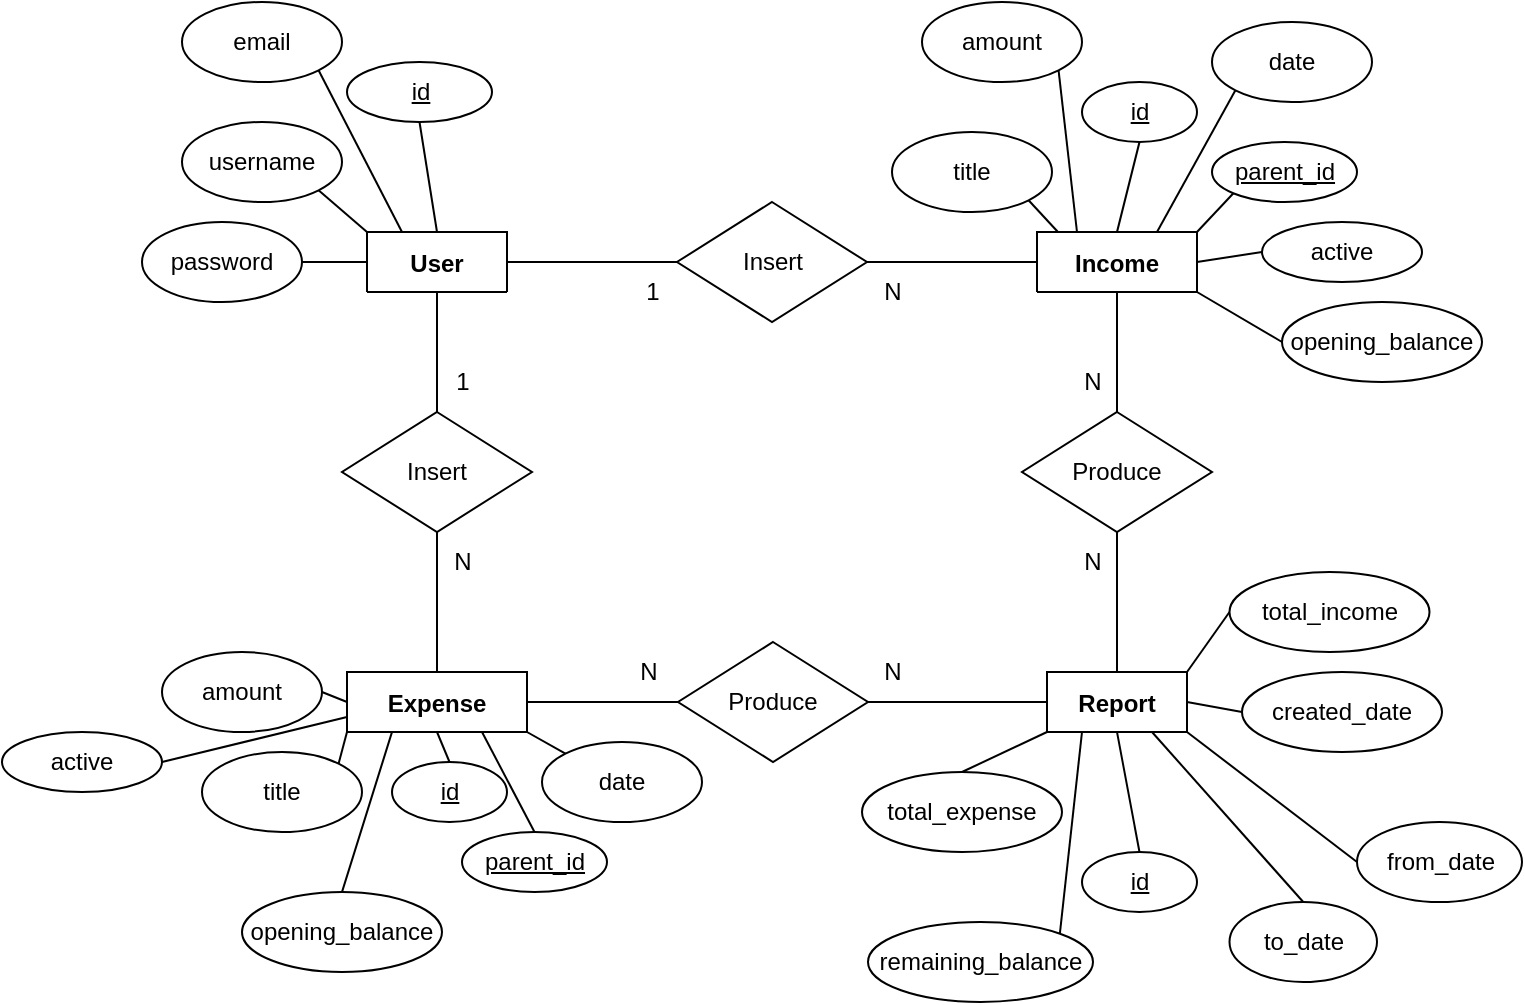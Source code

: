 <mxfile version="20.6.2" type="device"><diagram id="R2lEEEUBdFMjLlhIrx00" name="Page-1"><mxGraphModel dx="868" dy="450" grid="1" gridSize="10" guides="1" tooltips="1" connect="1" arrows="1" fold="1" page="1" pageScale="1" pageWidth="850" pageHeight="1100" math="0" shadow="0" extFonts="Permanent Marker^https://fonts.googleapis.com/css?family=Permanent+Marker"><root><mxCell id="0"/><mxCell id="1" parent="0"/><mxCell id="4Hqhe3v3CbJrAw1_vWZR-220" style="edgeStyle=orthogonalEdgeStyle;rounded=0;orthogonalLoop=1;jettySize=auto;html=1;exitX=1;exitY=0.5;exitDx=0;exitDy=0;entryX=0;entryY=0.5;entryDx=0;entryDy=0;endArrow=none;endFill=0;" parent="1" source="4Hqhe3v3CbJrAw1_vWZR-47" target="4Hqhe3v3CbJrAw1_vWZR-216" edge="1"><mxGeometry relative="1" as="geometry"/></mxCell><mxCell id="lEdVZTxJR3awEmRGkoJl-6" style="rounded=0;orthogonalLoop=1;jettySize=auto;html=1;exitX=0.5;exitY=0;exitDx=0;exitDy=0;endArrow=none;endFill=0;entryX=0.5;entryY=1;entryDx=0;entryDy=0;" parent="1" source="4Hqhe3v3CbJrAw1_vWZR-47" target="lEdVZTxJR3awEmRGkoJl-1" edge="1"><mxGeometry relative="1" as="geometry"/></mxCell><mxCell id="lEdVZTxJR3awEmRGkoJl-7" style="edgeStyle=none;rounded=0;orthogonalLoop=1;jettySize=auto;html=1;exitX=0;exitY=0;exitDx=0;exitDy=0;entryX=1;entryY=1;entryDx=0;entryDy=0;endArrow=none;endFill=0;" parent="1" source="4Hqhe3v3CbJrAw1_vWZR-47" target="lEdVZTxJR3awEmRGkoJl-2" edge="1"><mxGeometry relative="1" as="geometry"/></mxCell><mxCell id="lEdVZTxJR3awEmRGkoJl-8" style="edgeStyle=none;rounded=0;orthogonalLoop=1;jettySize=auto;html=1;exitX=0;exitY=0.5;exitDx=0;exitDy=0;entryX=1;entryY=0.5;entryDx=0;entryDy=0;endArrow=none;endFill=0;" parent="1" source="4Hqhe3v3CbJrAw1_vWZR-47" target="lEdVZTxJR3awEmRGkoJl-3" edge="1"><mxGeometry relative="1" as="geometry"/></mxCell><mxCell id="4Hqhe3v3CbJrAw1_vWZR-47" value="User" style="shape=table;startSize=30;container=1;collapsible=1;childLayout=tableLayout;fixedRows=1;rowLines=0;fontStyle=1;align=center;resizeLast=1;" parent="1" vertex="1" collapsed="1"><mxGeometry x="232.5" y="285" width="70" height="30" as="geometry"><mxRectangle x="232.5" y="285" width="230" height="120" as="alternateBounds"/></mxGeometry></mxCell><mxCell id="4Hqhe3v3CbJrAw1_vWZR-48" value="" style="shape=tableRow;horizontal=0;startSize=0;swimlaneHead=0;swimlaneBody=0;fillColor=none;collapsible=0;dropTarget=0;points=[[0,0.5],[1,0.5]];portConstraint=eastwest;top=0;left=0;right=0;bottom=1;" parent="4Hqhe3v3CbJrAw1_vWZR-47" vertex="1"><mxGeometry y="30" width="230" height="30" as="geometry"/></mxCell><mxCell id="4Hqhe3v3CbJrAw1_vWZR-49" value="PK" style="shape=partialRectangle;connectable=0;fillColor=none;top=0;left=0;bottom=0;right=0;fontStyle=1;overflow=hidden;" parent="4Hqhe3v3CbJrAw1_vWZR-48" vertex="1"><mxGeometry width="30" height="30" as="geometry"><mxRectangle width="30" height="30" as="alternateBounds"/></mxGeometry></mxCell><mxCell id="4Hqhe3v3CbJrAw1_vWZR-50" value="email: varchar(30) [not null]" style="shape=partialRectangle;connectable=0;fillColor=none;top=0;left=0;bottom=0;right=0;align=left;spacingLeft=6;fontStyle=5;overflow=hidden;" parent="4Hqhe3v3CbJrAw1_vWZR-48" vertex="1"><mxGeometry x="30" width="200" height="30" as="geometry"><mxRectangle width="200" height="30" as="alternateBounds"/></mxGeometry></mxCell><mxCell id="4Hqhe3v3CbJrAw1_vWZR-51" value="" style="shape=tableRow;horizontal=0;startSize=0;swimlaneHead=0;swimlaneBody=0;fillColor=none;collapsible=0;dropTarget=0;points=[[0,0.5],[1,0.5]];portConstraint=eastwest;top=0;left=0;right=0;bottom=0;" parent="4Hqhe3v3CbJrAw1_vWZR-47" vertex="1"><mxGeometry y="60" width="230" height="30" as="geometry"/></mxCell><mxCell id="4Hqhe3v3CbJrAw1_vWZR-52" value="" style="shape=partialRectangle;connectable=0;fillColor=none;top=0;left=0;bottom=0;right=0;editable=1;overflow=hidden;" parent="4Hqhe3v3CbJrAw1_vWZR-51" vertex="1"><mxGeometry width="30" height="30" as="geometry"><mxRectangle width="30" height="30" as="alternateBounds"/></mxGeometry></mxCell><mxCell id="4Hqhe3v3CbJrAw1_vWZR-53" value="username: varchar(30) [not null]" style="shape=partialRectangle;connectable=0;fillColor=none;top=0;left=0;bottom=0;right=0;align=left;spacingLeft=6;overflow=hidden;" parent="4Hqhe3v3CbJrAw1_vWZR-51" vertex="1"><mxGeometry x="30" width="200" height="30" as="geometry"><mxRectangle width="200" height="30" as="alternateBounds"/></mxGeometry></mxCell><mxCell id="4Hqhe3v3CbJrAw1_vWZR-54" value="" style="shape=tableRow;horizontal=0;startSize=0;swimlaneHead=0;swimlaneBody=0;fillColor=none;collapsible=0;dropTarget=0;points=[[0,0.5],[1,0.5]];portConstraint=eastwest;top=0;left=0;right=0;bottom=0;" parent="4Hqhe3v3CbJrAw1_vWZR-47" vertex="1"><mxGeometry y="90" width="230" height="30" as="geometry"/></mxCell><mxCell id="4Hqhe3v3CbJrAw1_vWZR-55" value="" style="shape=partialRectangle;connectable=0;fillColor=none;top=0;left=0;bottom=0;right=0;editable=1;overflow=hidden;" parent="4Hqhe3v3CbJrAw1_vWZR-54" vertex="1"><mxGeometry width="30" height="30" as="geometry"><mxRectangle width="30" height="30" as="alternateBounds"/></mxGeometry></mxCell><mxCell id="4Hqhe3v3CbJrAw1_vWZR-56" value="password: varchar(30) [not null]" style="shape=partialRectangle;connectable=0;fillColor=none;top=0;left=0;bottom=0;right=0;align=left;spacingLeft=6;overflow=hidden;" parent="4Hqhe3v3CbJrAw1_vWZR-54" vertex="1"><mxGeometry x="30" width="200" height="30" as="geometry"><mxRectangle width="200" height="30" as="alternateBounds"/></mxGeometry></mxCell><mxCell id="4Hqhe3v3CbJrAw1_vWZR-114" value="Income" style="shape=table;startSize=30;container=1;collapsible=1;childLayout=tableLayout;fixedRows=1;rowLines=0;fontStyle=1;align=center;resizeLast=1;" parent="1" vertex="1" collapsed="1"><mxGeometry x="567.5" y="285" width="80" height="30" as="geometry"><mxRectangle x="440" y="590" width="270" height="240" as="alternateBounds"/></mxGeometry></mxCell><mxCell id="4Hqhe3v3CbJrAw1_vWZR-115" value="" style="shape=tableRow;horizontal=0;startSize=0;swimlaneHead=0;swimlaneBody=0;fillColor=none;collapsible=0;dropTarget=0;points=[[0,0.5],[1,0.5]];portConstraint=eastwest;top=0;left=0;right=0;bottom=0;" parent="4Hqhe3v3CbJrAw1_vWZR-114" vertex="1"><mxGeometry y="30" width="270" height="30" as="geometry"/></mxCell><mxCell id="4Hqhe3v3CbJrAw1_vWZR-116" value="PK" style="shape=partialRectangle;connectable=0;fillColor=none;top=0;left=0;bottom=0;right=0;fontStyle=1;overflow=hidden;" parent="4Hqhe3v3CbJrAw1_vWZR-115" vertex="1"><mxGeometry width="60" height="30" as="geometry"><mxRectangle width="60" height="30" as="alternateBounds"/></mxGeometry></mxCell><mxCell id="4Hqhe3v3CbJrAw1_vWZR-117" value="id: varchar(30) [not null]" style="shape=partialRectangle;connectable=0;fillColor=none;top=0;left=0;bottom=0;right=0;align=left;spacingLeft=6;fontStyle=5;overflow=hidden;" parent="4Hqhe3v3CbJrAw1_vWZR-115" vertex="1"><mxGeometry x="60" width="210" height="30" as="geometry"><mxRectangle width="210" height="30" as="alternateBounds"/></mxGeometry></mxCell><mxCell id="4Hqhe3v3CbJrAw1_vWZR-118" value="" style="shape=tableRow;horizontal=0;startSize=0;swimlaneHead=0;swimlaneBody=0;fillColor=none;collapsible=0;dropTarget=0;points=[[0,0.5],[1,0.5]];portConstraint=eastwest;top=0;left=0;right=0;bottom=1;" parent="4Hqhe3v3CbJrAw1_vWZR-114" vertex="1"><mxGeometry y="60" width="270" height="30" as="geometry"/></mxCell><mxCell id="4Hqhe3v3CbJrAw1_vWZR-119" value="FK" style="shape=partialRectangle;connectable=0;fillColor=none;top=0;left=0;bottom=0;right=0;fontStyle=1;overflow=hidden;" parent="4Hqhe3v3CbJrAw1_vWZR-118" vertex="1"><mxGeometry width="60" height="30" as="geometry"><mxRectangle width="60" height="30" as="alternateBounds"/></mxGeometry></mxCell><mxCell id="4Hqhe3v3CbJrAw1_vWZR-120" value="parent_id: varchar(30) [not null]" style="shape=partialRectangle;connectable=0;fillColor=none;top=0;left=0;bottom=0;right=0;align=left;spacingLeft=6;fontStyle=5;overflow=hidden;" parent="4Hqhe3v3CbJrAw1_vWZR-118" vertex="1"><mxGeometry x="60" width="210" height="30" as="geometry"><mxRectangle width="210" height="30" as="alternateBounds"/></mxGeometry></mxCell><mxCell id="4Hqhe3v3CbJrAw1_vWZR-121" value="" style="shape=tableRow;horizontal=0;startSize=0;swimlaneHead=0;swimlaneBody=0;fillColor=none;collapsible=0;dropTarget=0;points=[[0,0.5],[1,0.5]];portConstraint=eastwest;top=0;left=0;right=0;bottom=0;" parent="4Hqhe3v3CbJrAw1_vWZR-114" vertex="1"><mxGeometry y="90" width="270" height="30" as="geometry"/></mxCell><mxCell id="4Hqhe3v3CbJrAw1_vWZR-122" value="" style="shape=partialRectangle;connectable=0;fillColor=none;top=0;left=0;bottom=0;right=0;editable=1;overflow=hidden;" parent="4Hqhe3v3CbJrAw1_vWZR-121" vertex="1"><mxGeometry width="60" height="30" as="geometry"><mxRectangle width="60" height="30" as="alternateBounds"/></mxGeometry></mxCell><mxCell id="4Hqhe3v3CbJrAw1_vWZR-123" value="title: varchar(50) [not null]" style="shape=partialRectangle;connectable=0;fillColor=none;top=0;left=0;bottom=0;right=0;align=left;spacingLeft=6;overflow=hidden;" parent="4Hqhe3v3CbJrAw1_vWZR-121" vertex="1"><mxGeometry x="60" width="210" height="30" as="geometry"><mxRectangle width="210" height="30" as="alternateBounds"/></mxGeometry></mxCell><mxCell id="4Hqhe3v3CbJrAw1_vWZR-124" value="" style="shape=tableRow;horizontal=0;startSize=0;swimlaneHead=0;swimlaneBody=0;fillColor=none;collapsible=0;dropTarget=0;points=[[0,0.5],[1,0.5]];portConstraint=eastwest;top=0;left=0;right=0;bottom=0;" parent="4Hqhe3v3CbJrAw1_vWZR-114" vertex="1"><mxGeometry y="120" width="270" height="30" as="geometry"/></mxCell><mxCell id="4Hqhe3v3CbJrAw1_vWZR-125" value="" style="shape=partialRectangle;connectable=0;fillColor=none;top=0;left=0;bottom=0;right=0;editable=1;overflow=hidden;" parent="4Hqhe3v3CbJrAw1_vWZR-124" vertex="1"><mxGeometry width="60" height="30" as="geometry"><mxRectangle width="60" height="30" as="alternateBounds"/></mxGeometry></mxCell><mxCell id="4Hqhe3v3CbJrAw1_vWZR-126" value="date: date [not null]" style="shape=partialRectangle;connectable=0;fillColor=none;top=0;left=0;bottom=0;right=0;align=left;spacingLeft=6;overflow=hidden;" parent="4Hqhe3v3CbJrAw1_vWZR-124" vertex="1"><mxGeometry x="60" width="210" height="30" as="geometry"><mxRectangle width="210" height="30" as="alternateBounds"/></mxGeometry></mxCell><mxCell id="4Hqhe3v3CbJrAw1_vWZR-141" value="" style="shape=tableRow;horizontal=0;startSize=0;swimlaneHead=0;swimlaneBody=0;fillColor=none;collapsible=0;dropTarget=0;points=[[0,0.5],[1,0.5]];portConstraint=eastwest;top=0;left=0;right=0;bottom=0;" parent="4Hqhe3v3CbJrAw1_vWZR-114" vertex="1"><mxGeometry y="150" width="270" height="30" as="geometry"/></mxCell><mxCell id="4Hqhe3v3CbJrAw1_vWZR-142" value="" style="shape=partialRectangle;connectable=0;fillColor=none;top=0;left=0;bottom=0;right=0;editable=1;overflow=hidden;" parent="4Hqhe3v3CbJrAw1_vWZR-141" vertex="1"><mxGeometry width="60" height="30" as="geometry"><mxRectangle width="60" height="30" as="alternateBounds"/></mxGeometry></mxCell><mxCell id="4Hqhe3v3CbJrAw1_vWZR-143" value="active: boolean [not null]" style="shape=partialRectangle;connectable=0;fillColor=none;top=0;left=0;bottom=0;right=0;align=left;spacingLeft=6;overflow=hidden;" parent="4Hqhe3v3CbJrAw1_vWZR-141" vertex="1"><mxGeometry x="60" width="210" height="30" as="geometry"><mxRectangle width="210" height="30" as="alternateBounds"/></mxGeometry></mxCell><mxCell id="4Hqhe3v3CbJrAw1_vWZR-144" value="" style="shape=tableRow;horizontal=0;startSize=0;swimlaneHead=0;swimlaneBody=0;fillColor=none;collapsible=0;dropTarget=0;points=[[0,0.5],[1,0.5]];portConstraint=eastwest;top=0;left=0;right=0;bottom=0;" parent="4Hqhe3v3CbJrAw1_vWZR-114" vertex="1"><mxGeometry y="180" width="270" height="30" as="geometry"/></mxCell><mxCell id="4Hqhe3v3CbJrAw1_vWZR-145" value="" style="shape=partialRectangle;connectable=0;fillColor=none;top=0;left=0;bottom=0;right=0;editable=1;overflow=hidden;" parent="4Hqhe3v3CbJrAw1_vWZR-144" vertex="1"><mxGeometry width="60" height="30" as="geometry"><mxRectangle width="60" height="30" as="alternateBounds"/></mxGeometry></mxCell><mxCell id="4Hqhe3v3CbJrAw1_vWZR-146" value="amount: float [not null]" style="shape=partialRectangle;connectable=0;fillColor=none;top=0;left=0;bottom=0;right=0;align=left;spacingLeft=6;overflow=hidden;" parent="4Hqhe3v3CbJrAw1_vWZR-144" vertex="1"><mxGeometry x="60" width="210" height="30" as="geometry"><mxRectangle width="210" height="30" as="alternateBounds"/></mxGeometry></mxCell><mxCell id="4Hqhe3v3CbJrAw1_vWZR-147" value="" style="shape=tableRow;horizontal=0;startSize=0;swimlaneHead=0;swimlaneBody=0;fillColor=none;collapsible=0;dropTarget=0;points=[[0,0.5],[1,0.5]];portConstraint=eastwest;top=0;left=0;right=0;bottom=0;" parent="4Hqhe3v3CbJrAw1_vWZR-114" vertex="1"><mxGeometry y="210" width="270" height="30" as="geometry"/></mxCell><mxCell id="4Hqhe3v3CbJrAw1_vWZR-148" value="" style="shape=partialRectangle;connectable=0;fillColor=none;top=0;left=0;bottom=0;right=0;editable=1;overflow=hidden;" parent="4Hqhe3v3CbJrAw1_vWZR-147" vertex="1"><mxGeometry width="60" height="30" as="geometry"><mxRectangle width="60" height="30" as="alternateBounds"/></mxGeometry></mxCell><mxCell id="4Hqhe3v3CbJrAw1_vWZR-149" value="opening_balance: float" style="shape=partialRectangle;connectable=0;fillColor=none;top=0;left=0;bottom=0;right=0;align=left;spacingLeft=6;overflow=hidden;" parent="4Hqhe3v3CbJrAw1_vWZR-147" vertex="1"><mxGeometry x="60" width="210" height="30" as="geometry"><mxRectangle width="210" height="30" as="alternateBounds"/></mxGeometry></mxCell><mxCell id="4Hqhe3v3CbJrAw1_vWZR-247" style="edgeStyle=orthogonalEdgeStyle;rounded=0;orthogonalLoop=1;jettySize=auto;html=1;exitX=1;exitY=0.5;exitDx=0;exitDy=0;endArrow=none;endFill=0;entryX=0;entryY=0.5;entryDx=0;entryDy=0;" parent="1" source="4Hqhe3v3CbJrAw1_vWZR-150" target="4Hqhe3v3CbJrAw1_vWZR-218" edge="1"><mxGeometry relative="1" as="geometry"><mxPoint x="335" y="520" as="targetPoint"/></mxGeometry></mxCell><mxCell id="4Hqhe3v3CbJrAw1_vWZR-150" value="Expense" style="shape=table;startSize=30;container=1;collapsible=1;childLayout=tableLayout;fixedRows=1;rowLines=0;fontStyle=1;align=center;resizeLast=1;" parent="1" vertex="1" collapsed="1"><mxGeometry x="222.5" y="505" width="90" height="30" as="geometry"><mxRectangle x="100" y="590" width="270" height="240" as="alternateBounds"/></mxGeometry></mxCell><mxCell id="4Hqhe3v3CbJrAw1_vWZR-151" value="" style="shape=tableRow;horizontal=0;startSize=0;swimlaneHead=0;swimlaneBody=0;fillColor=none;collapsible=0;dropTarget=0;points=[[0,0.5],[1,0.5]];portConstraint=eastwest;top=0;left=0;right=0;bottom=0;" parent="4Hqhe3v3CbJrAw1_vWZR-150" vertex="1"><mxGeometry y="30" width="270" height="30" as="geometry"/></mxCell><mxCell id="4Hqhe3v3CbJrAw1_vWZR-152" value="PK" style="shape=partialRectangle;connectable=0;fillColor=none;top=0;left=0;bottom=0;right=0;fontStyle=1;overflow=hidden;" parent="4Hqhe3v3CbJrAw1_vWZR-151" vertex="1"><mxGeometry width="60" height="30" as="geometry"><mxRectangle width="60" height="30" as="alternateBounds"/></mxGeometry></mxCell><mxCell id="4Hqhe3v3CbJrAw1_vWZR-153" value="id: varchar(30) [not null]" style="shape=partialRectangle;connectable=0;fillColor=none;top=0;left=0;bottom=0;right=0;align=left;spacingLeft=6;fontStyle=5;overflow=hidden;" parent="4Hqhe3v3CbJrAw1_vWZR-151" vertex="1"><mxGeometry x="60" width="210" height="30" as="geometry"><mxRectangle width="210" height="30" as="alternateBounds"/></mxGeometry></mxCell><mxCell id="4Hqhe3v3CbJrAw1_vWZR-154" value="" style="shape=tableRow;horizontal=0;startSize=0;swimlaneHead=0;swimlaneBody=0;fillColor=none;collapsible=0;dropTarget=0;points=[[0,0.5],[1,0.5]];portConstraint=eastwest;top=0;left=0;right=0;bottom=1;" parent="4Hqhe3v3CbJrAw1_vWZR-150" vertex="1"><mxGeometry y="60" width="270" height="30" as="geometry"/></mxCell><mxCell id="4Hqhe3v3CbJrAw1_vWZR-155" value="FK" style="shape=partialRectangle;connectable=0;fillColor=none;top=0;left=0;bottom=0;right=0;fontStyle=1;overflow=hidden;" parent="4Hqhe3v3CbJrAw1_vWZR-154" vertex="1"><mxGeometry width="60" height="30" as="geometry"><mxRectangle width="60" height="30" as="alternateBounds"/></mxGeometry></mxCell><mxCell id="4Hqhe3v3CbJrAw1_vWZR-156" value="parent_id: varchar(30) [not null]" style="shape=partialRectangle;connectable=0;fillColor=none;top=0;left=0;bottom=0;right=0;align=left;spacingLeft=6;fontStyle=5;overflow=hidden;" parent="4Hqhe3v3CbJrAw1_vWZR-154" vertex="1"><mxGeometry x="60" width="210" height="30" as="geometry"><mxRectangle width="210" height="30" as="alternateBounds"/></mxGeometry></mxCell><mxCell id="4Hqhe3v3CbJrAw1_vWZR-157" value="" style="shape=tableRow;horizontal=0;startSize=0;swimlaneHead=0;swimlaneBody=0;fillColor=none;collapsible=0;dropTarget=0;points=[[0,0.5],[1,0.5]];portConstraint=eastwest;top=0;left=0;right=0;bottom=0;" parent="4Hqhe3v3CbJrAw1_vWZR-150" vertex="1"><mxGeometry y="90" width="270" height="30" as="geometry"/></mxCell><mxCell id="4Hqhe3v3CbJrAw1_vWZR-158" value="" style="shape=partialRectangle;connectable=0;fillColor=none;top=0;left=0;bottom=0;right=0;editable=1;overflow=hidden;" parent="4Hqhe3v3CbJrAw1_vWZR-157" vertex="1"><mxGeometry width="60" height="30" as="geometry"><mxRectangle width="60" height="30" as="alternateBounds"/></mxGeometry></mxCell><mxCell id="4Hqhe3v3CbJrAw1_vWZR-159" value="title: varchar(50) [not null]" style="shape=partialRectangle;connectable=0;fillColor=none;top=0;left=0;bottom=0;right=0;align=left;spacingLeft=6;overflow=hidden;" parent="4Hqhe3v3CbJrAw1_vWZR-157" vertex="1"><mxGeometry x="60" width="210" height="30" as="geometry"><mxRectangle width="210" height="30" as="alternateBounds"/></mxGeometry></mxCell><mxCell id="4Hqhe3v3CbJrAw1_vWZR-160" value="" style="shape=tableRow;horizontal=0;startSize=0;swimlaneHead=0;swimlaneBody=0;fillColor=none;collapsible=0;dropTarget=0;points=[[0,0.5],[1,0.5]];portConstraint=eastwest;top=0;left=0;right=0;bottom=0;" parent="4Hqhe3v3CbJrAw1_vWZR-150" vertex="1"><mxGeometry y="120" width="270" height="30" as="geometry"/></mxCell><mxCell id="4Hqhe3v3CbJrAw1_vWZR-161" value="" style="shape=partialRectangle;connectable=0;fillColor=none;top=0;left=0;bottom=0;right=0;editable=1;overflow=hidden;" parent="4Hqhe3v3CbJrAw1_vWZR-160" vertex="1"><mxGeometry width="60" height="30" as="geometry"><mxRectangle width="60" height="30" as="alternateBounds"/></mxGeometry></mxCell><mxCell id="4Hqhe3v3CbJrAw1_vWZR-162" value="date: date [not null]" style="shape=partialRectangle;connectable=0;fillColor=none;top=0;left=0;bottom=0;right=0;align=left;spacingLeft=6;overflow=hidden;" parent="4Hqhe3v3CbJrAw1_vWZR-160" vertex="1"><mxGeometry x="60" width="210" height="30" as="geometry"><mxRectangle width="210" height="30" as="alternateBounds"/></mxGeometry></mxCell><mxCell id="4Hqhe3v3CbJrAw1_vWZR-163" value="" style="shape=tableRow;horizontal=0;startSize=0;swimlaneHead=0;swimlaneBody=0;fillColor=none;collapsible=0;dropTarget=0;points=[[0,0.5],[1,0.5]];portConstraint=eastwest;top=0;left=0;right=0;bottom=0;" parent="4Hqhe3v3CbJrAw1_vWZR-150" vertex="1"><mxGeometry y="150" width="270" height="30" as="geometry"/></mxCell><mxCell id="4Hqhe3v3CbJrAw1_vWZR-164" value="" style="shape=partialRectangle;connectable=0;fillColor=none;top=0;left=0;bottom=0;right=0;editable=1;overflow=hidden;" parent="4Hqhe3v3CbJrAw1_vWZR-163" vertex="1"><mxGeometry width="60" height="30" as="geometry"><mxRectangle width="60" height="30" as="alternateBounds"/></mxGeometry></mxCell><mxCell id="4Hqhe3v3CbJrAw1_vWZR-165" value="active: boolean [not null]" style="shape=partialRectangle;connectable=0;fillColor=none;top=0;left=0;bottom=0;right=0;align=left;spacingLeft=6;overflow=hidden;" parent="4Hqhe3v3CbJrAw1_vWZR-163" vertex="1"><mxGeometry x="60" width="210" height="30" as="geometry"><mxRectangle width="210" height="30" as="alternateBounds"/></mxGeometry></mxCell><mxCell id="4Hqhe3v3CbJrAw1_vWZR-166" value="" style="shape=tableRow;horizontal=0;startSize=0;swimlaneHead=0;swimlaneBody=0;fillColor=none;collapsible=0;dropTarget=0;points=[[0,0.5],[1,0.5]];portConstraint=eastwest;top=0;left=0;right=0;bottom=0;" parent="4Hqhe3v3CbJrAw1_vWZR-150" vertex="1"><mxGeometry y="180" width="270" height="30" as="geometry"/></mxCell><mxCell id="4Hqhe3v3CbJrAw1_vWZR-167" value="" style="shape=partialRectangle;connectable=0;fillColor=none;top=0;left=0;bottom=0;right=0;editable=1;overflow=hidden;" parent="4Hqhe3v3CbJrAw1_vWZR-166" vertex="1"><mxGeometry width="60" height="30" as="geometry"><mxRectangle width="60" height="30" as="alternateBounds"/></mxGeometry></mxCell><mxCell id="4Hqhe3v3CbJrAw1_vWZR-168" value="amount: float [not null]" style="shape=partialRectangle;connectable=0;fillColor=none;top=0;left=0;bottom=0;right=0;align=left;spacingLeft=6;overflow=hidden;" parent="4Hqhe3v3CbJrAw1_vWZR-166" vertex="1"><mxGeometry x="60" width="210" height="30" as="geometry"><mxRectangle width="210" height="30" as="alternateBounds"/></mxGeometry></mxCell><mxCell id="4Hqhe3v3CbJrAw1_vWZR-169" value="" style="shape=tableRow;horizontal=0;startSize=0;swimlaneHead=0;swimlaneBody=0;fillColor=none;collapsible=0;dropTarget=0;points=[[0,0.5],[1,0.5]];portConstraint=eastwest;top=0;left=0;right=0;bottom=0;" parent="4Hqhe3v3CbJrAw1_vWZR-150" vertex="1"><mxGeometry y="210" width="270" height="30" as="geometry"/></mxCell><mxCell id="4Hqhe3v3CbJrAw1_vWZR-170" value="" style="shape=partialRectangle;connectable=0;fillColor=none;top=0;left=0;bottom=0;right=0;editable=1;overflow=hidden;" parent="4Hqhe3v3CbJrAw1_vWZR-169" vertex="1"><mxGeometry width="60" height="30" as="geometry"><mxRectangle width="60" height="30" as="alternateBounds"/></mxGeometry></mxCell><mxCell id="4Hqhe3v3CbJrAw1_vWZR-171" value="opening_balance: float" style="shape=partialRectangle;connectable=0;fillColor=none;top=0;left=0;bottom=0;right=0;align=left;spacingLeft=6;overflow=hidden;" parent="4Hqhe3v3CbJrAw1_vWZR-169" vertex="1"><mxGeometry x="60" width="210" height="30" as="geometry"><mxRectangle width="210" height="30" as="alternateBounds"/></mxGeometry></mxCell><mxCell id="4Hqhe3v3CbJrAw1_vWZR-194" value="Report" style="shape=table;startSize=30;container=1;collapsible=1;childLayout=tableLayout;fixedRows=1;rowLines=0;fontStyle=1;align=center;resizeLast=1;" parent="1" vertex="1" collapsed="1"><mxGeometry x="572.5" y="505" width="70" height="30" as="geometry"><mxRectangle x="562.5" y="650" width="230" height="240" as="alternateBounds"/></mxGeometry></mxCell><mxCell id="4Hqhe3v3CbJrAw1_vWZR-195" value="" style="shape=tableRow;horizontal=0;startSize=0;swimlaneHead=0;swimlaneBody=0;fillColor=none;collapsible=0;dropTarget=0;points=[[0,0.5],[1,0.5]];portConstraint=eastwest;top=0;left=0;right=0;bottom=1;" parent="4Hqhe3v3CbJrAw1_vWZR-194" vertex="1"><mxGeometry y="30" width="230" height="30" as="geometry"/></mxCell><mxCell id="4Hqhe3v3CbJrAw1_vWZR-196" value="PK" style="shape=partialRectangle;connectable=0;fillColor=none;top=0;left=0;bottom=0;right=0;fontStyle=1;overflow=hidden;" parent="4Hqhe3v3CbJrAw1_vWZR-195" vertex="1"><mxGeometry width="30" height="30" as="geometry"><mxRectangle width="30" height="30" as="alternateBounds"/></mxGeometry></mxCell><mxCell id="4Hqhe3v3CbJrAw1_vWZR-197" value="id: varchar(30) [not null]" style="shape=partialRectangle;connectable=0;fillColor=none;top=0;left=0;bottom=0;right=0;align=left;spacingLeft=6;fontStyle=5;overflow=hidden;" parent="4Hqhe3v3CbJrAw1_vWZR-195" vertex="1"><mxGeometry x="30" width="200" height="30" as="geometry"><mxRectangle width="200" height="30" as="alternateBounds"/></mxGeometry></mxCell><mxCell id="4Hqhe3v3CbJrAw1_vWZR-198" value="" style="shape=tableRow;horizontal=0;startSize=0;swimlaneHead=0;swimlaneBody=0;fillColor=none;collapsible=0;dropTarget=0;points=[[0,0.5],[1,0.5]];portConstraint=eastwest;top=0;left=0;right=0;bottom=0;" parent="4Hqhe3v3CbJrAw1_vWZR-194" vertex="1"><mxGeometry y="60" width="230" height="30" as="geometry"/></mxCell><mxCell id="4Hqhe3v3CbJrAw1_vWZR-199" value="" style="shape=partialRectangle;connectable=0;fillColor=none;top=0;left=0;bottom=0;right=0;editable=1;overflow=hidden;" parent="4Hqhe3v3CbJrAw1_vWZR-198" vertex="1"><mxGeometry width="30" height="30" as="geometry"><mxRectangle width="30" height="30" as="alternateBounds"/></mxGeometry></mxCell><mxCell id="4Hqhe3v3CbJrAw1_vWZR-200" value="created_date: date [not null]" style="shape=partialRectangle;connectable=0;fillColor=none;top=0;left=0;bottom=0;right=0;align=left;spacingLeft=6;overflow=hidden;" parent="4Hqhe3v3CbJrAw1_vWZR-198" vertex="1"><mxGeometry x="30" width="200" height="30" as="geometry"><mxRectangle width="200" height="30" as="alternateBounds"/></mxGeometry></mxCell><mxCell id="4Hqhe3v3CbJrAw1_vWZR-201" value="" style="shape=tableRow;horizontal=0;startSize=0;swimlaneHead=0;swimlaneBody=0;fillColor=none;collapsible=0;dropTarget=0;points=[[0,0.5],[1,0.5]];portConstraint=eastwest;top=0;left=0;right=0;bottom=0;" parent="4Hqhe3v3CbJrAw1_vWZR-194" vertex="1"><mxGeometry y="90" width="230" height="30" as="geometry"/></mxCell><mxCell id="4Hqhe3v3CbJrAw1_vWZR-202" value="" style="shape=partialRectangle;connectable=0;fillColor=none;top=0;left=0;bottom=0;right=0;editable=1;overflow=hidden;" parent="4Hqhe3v3CbJrAw1_vWZR-201" vertex="1"><mxGeometry width="30" height="30" as="geometry"><mxRectangle width="30" height="30" as="alternateBounds"/></mxGeometry></mxCell><mxCell id="4Hqhe3v3CbJrAw1_vWZR-203" value="from_date: date [not null]" style="shape=partialRectangle;connectable=0;fillColor=none;top=0;left=0;bottom=0;right=0;align=left;spacingLeft=6;overflow=hidden;" parent="4Hqhe3v3CbJrAw1_vWZR-201" vertex="1"><mxGeometry x="30" width="200" height="30" as="geometry"><mxRectangle width="200" height="30" as="alternateBounds"/></mxGeometry></mxCell><mxCell id="4Hqhe3v3CbJrAw1_vWZR-204" value="" style="shape=tableRow;horizontal=0;startSize=0;swimlaneHead=0;swimlaneBody=0;fillColor=none;collapsible=0;dropTarget=0;points=[[0,0.5],[1,0.5]];portConstraint=eastwest;top=0;left=0;right=0;bottom=0;" parent="4Hqhe3v3CbJrAw1_vWZR-194" vertex="1"><mxGeometry y="120" width="230" height="30" as="geometry"/></mxCell><mxCell id="4Hqhe3v3CbJrAw1_vWZR-205" value="" style="shape=partialRectangle;connectable=0;fillColor=none;top=0;left=0;bottom=0;right=0;editable=1;overflow=hidden;" parent="4Hqhe3v3CbJrAw1_vWZR-204" vertex="1"><mxGeometry width="30" height="30" as="geometry"><mxRectangle width="30" height="30" as="alternateBounds"/></mxGeometry></mxCell><mxCell id="4Hqhe3v3CbJrAw1_vWZR-206" value="to_date: date [not null]" style="shape=partialRectangle;connectable=0;fillColor=none;top=0;left=0;bottom=0;right=0;align=left;spacingLeft=6;overflow=hidden;" parent="4Hqhe3v3CbJrAw1_vWZR-204" vertex="1"><mxGeometry x="30" width="200" height="30" as="geometry"><mxRectangle width="200" height="30" as="alternateBounds"/></mxGeometry></mxCell><mxCell id="4Hqhe3v3CbJrAw1_vWZR-207" value="" style="shape=tableRow;horizontal=0;startSize=0;swimlaneHead=0;swimlaneBody=0;fillColor=none;collapsible=0;dropTarget=0;points=[[0,0.5],[1,0.5]];portConstraint=eastwest;top=0;left=0;right=0;bottom=0;" parent="4Hqhe3v3CbJrAw1_vWZR-194" vertex="1"><mxGeometry y="150" width="230" height="30" as="geometry"/></mxCell><mxCell id="4Hqhe3v3CbJrAw1_vWZR-208" value="" style="shape=partialRectangle;connectable=0;fillColor=none;top=0;left=0;bottom=0;right=0;editable=1;overflow=hidden;" parent="4Hqhe3v3CbJrAw1_vWZR-207" vertex="1"><mxGeometry width="30" height="30" as="geometry"><mxRectangle width="30" height="30" as="alternateBounds"/></mxGeometry></mxCell><mxCell id="4Hqhe3v3CbJrAw1_vWZR-209" value="total_expense: float [not null]" style="shape=partialRectangle;connectable=0;fillColor=none;top=0;left=0;bottom=0;right=0;align=left;spacingLeft=6;overflow=hidden;" parent="4Hqhe3v3CbJrAw1_vWZR-207" vertex="1"><mxGeometry x="30" width="200" height="30" as="geometry"><mxRectangle width="200" height="30" as="alternateBounds"/></mxGeometry></mxCell><mxCell id="4Hqhe3v3CbJrAw1_vWZR-210" value="" style="shape=tableRow;horizontal=0;startSize=0;swimlaneHead=0;swimlaneBody=0;fillColor=none;collapsible=0;dropTarget=0;points=[[0,0.5],[1,0.5]];portConstraint=eastwest;top=0;left=0;right=0;bottom=0;" parent="4Hqhe3v3CbJrAw1_vWZR-194" vertex="1"><mxGeometry y="180" width="230" height="30" as="geometry"/></mxCell><mxCell id="4Hqhe3v3CbJrAw1_vWZR-211" value="" style="shape=partialRectangle;connectable=0;fillColor=none;top=0;left=0;bottom=0;right=0;editable=1;overflow=hidden;" parent="4Hqhe3v3CbJrAw1_vWZR-210" vertex="1"><mxGeometry width="30" height="30" as="geometry"><mxRectangle width="30" height="30" as="alternateBounds"/></mxGeometry></mxCell><mxCell id="4Hqhe3v3CbJrAw1_vWZR-212" value="total_income: float [not null]" style="shape=partialRectangle;connectable=0;fillColor=none;top=0;left=0;bottom=0;right=0;align=left;spacingLeft=6;overflow=hidden;" parent="4Hqhe3v3CbJrAw1_vWZR-210" vertex="1"><mxGeometry x="30" width="200" height="30" as="geometry"><mxRectangle width="200" height="30" as="alternateBounds"/></mxGeometry></mxCell><mxCell id="4Hqhe3v3CbJrAw1_vWZR-213" value="" style="shape=tableRow;horizontal=0;startSize=0;swimlaneHead=0;swimlaneBody=0;fillColor=none;collapsible=0;dropTarget=0;points=[[0,0.5],[1,0.5]];portConstraint=eastwest;top=0;left=0;right=0;bottom=0;" parent="4Hqhe3v3CbJrAw1_vWZR-194" vertex="1"><mxGeometry y="210" width="230" height="30" as="geometry"/></mxCell><mxCell id="4Hqhe3v3CbJrAw1_vWZR-214" value="" style="shape=partialRectangle;connectable=0;fillColor=none;top=0;left=0;bottom=0;right=0;editable=1;overflow=hidden;" parent="4Hqhe3v3CbJrAw1_vWZR-213" vertex="1"><mxGeometry width="30" height="30" as="geometry"><mxRectangle width="30" height="30" as="alternateBounds"/></mxGeometry></mxCell><mxCell id="4Hqhe3v3CbJrAw1_vWZR-215" value="remaining_balance: float [not null]" style="shape=partialRectangle;connectable=0;fillColor=none;top=0;left=0;bottom=0;right=0;align=left;spacingLeft=6;overflow=hidden;" parent="4Hqhe3v3CbJrAw1_vWZR-213" vertex="1"><mxGeometry x="30" width="200" height="30" as="geometry"><mxRectangle width="200" height="30" as="alternateBounds"/></mxGeometry></mxCell><mxCell id="4Hqhe3v3CbJrAw1_vWZR-221" style="edgeStyle=orthogonalEdgeStyle;rounded=0;orthogonalLoop=1;jettySize=auto;html=1;exitX=1;exitY=0.5;exitDx=0;exitDy=0;entryX=0;entryY=0.5;entryDx=0;entryDy=0;endArrow=none;endFill=0;" parent="1" source="4Hqhe3v3CbJrAw1_vWZR-216" target="4Hqhe3v3CbJrAw1_vWZR-114" edge="1"><mxGeometry relative="1" as="geometry"/></mxCell><mxCell id="4Hqhe3v3CbJrAw1_vWZR-216" value="Insert" style="shape=rhombus;perimeter=rhombusPerimeter;whiteSpace=wrap;html=1;align=center;" parent="1" vertex="1"><mxGeometry x="387.5" y="270" width="95" height="60" as="geometry"/></mxCell><mxCell id="4Hqhe3v3CbJrAw1_vWZR-222" style="edgeStyle=orthogonalEdgeStyle;rounded=0;orthogonalLoop=1;jettySize=auto;html=1;exitX=0.5;exitY=0;exitDx=0;exitDy=0;entryX=0.5;entryY=1;entryDx=0;entryDy=0;endArrow=none;endFill=0;" parent="1" source="4Hqhe3v3CbJrAw1_vWZR-217" target="4Hqhe3v3CbJrAw1_vWZR-47" edge="1"><mxGeometry relative="1" as="geometry"/></mxCell><mxCell id="4Hqhe3v3CbJrAw1_vWZR-224" style="edgeStyle=orthogonalEdgeStyle;rounded=0;orthogonalLoop=1;jettySize=auto;html=1;exitX=0.5;exitY=1;exitDx=0;exitDy=0;entryX=0.5;entryY=0;entryDx=0;entryDy=0;endArrow=none;endFill=0;" parent="1" source="4Hqhe3v3CbJrAw1_vWZR-217" target="4Hqhe3v3CbJrAw1_vWZR-150" edge="1"><mxGeometry relative="1" as="geometry"/></mxCell><mxCell id="4Hqhe3v3CbJrAw1_vWZR-217" value="Insert" style="shape=rhombus;perimeter=rhombusPerimeter;whiteSpace=wrap;html=1;align=center;" parent="1" vertex="1"><mxGeometry x="220" y="375" width="95" height="60" as="geometry"/></mxCell><mxCell id="4Hqhe3v3CbJrAw1_vWZR-248" style="edgeStyle=orthogonalEdgeStyle;rounded=0;orthogonalLoop=1;jettySize=auto;html=1;exitX=1;exitY=0.5;exitDx=0;exitDy=0;entryX=0;entryY=0.5;entryDx=0;entryDy=0;endArrow=none;endFill=0;" parent="1" source="4Hqhe3v3CbJrAw1_vWZR-218" target="4Hqhe3v3CbJrAw1_vWZR-194" edge="1"><mxGeometry relative="1" as="geometry"/></mxCell><mxCell id="4Hqhe3v3CbJrAw1_vWZR-218" value="Produce" style="shape=rhombus;perimeter=rhombusPerimeter;whiteSpace=wrap;html=1;align=center;" parent="1" vertex="1"><mxGeometry x="388" y="490" width="95" height="60" as="geometry"/></mxCell><mxCell id="4Hqhe3v3CbJrAw1_vWZR-249" style="edgeStyle=orthogonalEdgeStyle;rounded=0;orthogonalLoop=1;jettySize=auto;html=1;exitX=0.5;exitY=1;exitDx=0;exitDy=0;entryX=0.5;entryY=0;entryDx=0;entryDy=0;endArrow=none;endFill=0;" parent="1" source="4Hqhe3v3CbJrAw1_vWZR-219" target="4Hqhe3v3CbJrAw1_vWZR-194" edge="1"><mxGeometry relative="1" as="geometry"/></mxCell><mxCell id="4Hqhe3v3CbJrAw1_vWZR-250" style="edgeStyle=orthogonalEdgeStyle;rounded=0;orthogonalLoop=1;jettySize=auto;html=1;exitX=0.5;exitY=0;exitDx=0;exitDy=0;entryX=0.5;entryY=1;entryDx=0;entryDy=0;endArrow=none;endFill=0;" parent="1" source="4Hqhe3v3CbJrAw1_vWZR-219" target="4Hqhe3v3CbJrAw1_vWZR-114" edge="1"><mxGeometry relative="1" as="geometry"/></mxCell><mxCell id="4Hqhe3v3CbJrAw1_vWZR-219" value="Produce" style="shape=rhombus;perimeter=rhombusPerimeter;whiteSpace=wrap;html=1;align=center;" parent="1" vertex="1"><mxGeometry x="560" y="375" width="95" height="60" as="geometry"/></mxCell><mxCell id="4Hqhe3v3CbJrAw1_vWZR-251" value="1" style="text;html=1;align=center;verticalAlign=middle;resizable=0;points=[];autosize=1;strokeColor=none;fillColor=none;" parent="1" vertex="1"><mxGeometry x="360" y="300" width="30" height="30" as="geometry"/></mxCell><mxCell id="4Hqhe3v3CbJrAw1_vWZR-252" value="1" style="text;html=1;align=center;verticalAlign=middle;resizable=0;points=[];autosize=1;strokeColor=none;fillColor=none;" parent="1" vertex="1"><mxGeometry x="265" y="345" width="30" height="30" as="geometry"/></mxCell><mxCell id="4Hqhe3v3CbJrAw1_vWZR-254" value="N" style="text;html=1;align=center;verticalAlign=middle;resizable=0;points=[];autosize=1;strokeColor=none;fillColor=none;" parent="1" vertex="1"><mxGeometry x="480" y="300" width="30" height="30" as="geometry"/></mxCell><mxCell id="4Hqhe3v3CbJrAw1_vWZR-255" value="N" style="text;html=1;align=center;verticalAlign=middle;resizable=0;points=[];autosize=1;strokeColor=none;fillColor=none;" parent="1" vertex="1"><mxGeometry x="265" y="435" width="30" height="30" as="geometry"/></mxCell><mxCell id="4Hqhe3v3CbJrAw1_vWZR-256" value="N" style="text;html=1;align=center;verticalAlign=middle;resizable=0;points=[];autosize=1;strokeColor=none;fillColor=none;" parent="1" vertex="1"><mxGeometry x="358" y="490" width="30" height="30" as="geometry"/></mxCell><mxCell id="4Hqhe3v3CbJrAw1_vWZR-257" value="N" style="text;html=1;align=center;verticalAlign=middle;resizable=0;points=[];autosize=1;strokeColor=none;fillColor=none;" parent="1" vertex="1"><mxGeometry x="480" y="490" width="30" height="30" as="geometry"/></mxCell><mxCell id="4Hqhe3v3CbJrAw1_vWZR-258" value="N" style="text;html=1;align=center;verticalAlign=middle;resizable=0;points=[];autosize=1;strokeColor=none;fillColor=none;" parent="1" vertex="1"><mxGeometry x="580" y="345" width="30" height="30" as="geometry"/></mxCell><mxCell id="4Hqhe3v3CbJrAw1_vWZR-259" value="N" style="text;html=1;align=center;verticalAlign=middle;resizable=0;points=[];autosize=1;strokeColor=none;fillColor=none;" parent="1" vertex="1"><mxGeometry x="580" y="435" width="30" height="30" as="geometry"/></mxCell><mxCell id="lEdVZTxJR3awEmRGkoJl-1" value="id" style="ellipse;whiteSpace=wrap;html=1;align=center;fontStyle=4;" parent="1" vertex="1"><mxGeometry x="222.5" y="200" width="72.5" height="30" as="geometry"/></mxCell><mxCell id="lEdVZTxJR3awEmRGkoJl-2" value="username" style="ellipse;whiteSpace=wrap;html=1;align=center;" parent="1" vertex="1"><mxGeometry x="140" y="230" width="80" height="40" as="geometry"/></mxCell><mxCell id="lEdVZTxJR3awEmRGkoJl-3" value="password" style="ellipse;whiteSpace=wrap;html=1;align=center;" parent="1" vertex="1"><mxGeometry x="120" y="280" width="80" height="40" as="geometry"/></mxCell><mxCell id="lEdVZTxJR3awEmRGkoJl-17" style="edgeStyle=none;rounded=0;orthogonalLoop=1;jettySize=auto;html=1;exitX=0.5;exitY=1;exitDx=0;exitDy=0;entryX=0.5;entryY=0;entryDx=0;entryDy=0;endArrow=none;endFill=0;" parent="1" source="lEdVZTxJR3awEmRGkoJl-9" target="4Hqhe3v3CbJrAw1_vWZR-114" edge="1"><mxGeometry relative="1" as="geometry"/></mxCell><mxCell id="lEdVZTxJR3awEmRGkoJl-9" value="id" style="ellipse;whiteSpace=wrap;html=1;align=center;fontStyle=4;" parent="1" vertex="1"><mxGeometry x="590" y="210" width="57.5" height="30" as="geometry"/></mxCell><mxCell id="lEdVZTxJR3awEmRGkoJl-20" style="edgeStyle=none;rounded=0;orthogonalLoop=1;jettySize=auto;html=1;exitX=0;exitY=1;exitDx=0;exitDy=0;entryX=1;entryY=0;entryDx=0;entryDy=0;endArrow=none;endFill=0;" parent="1" source="lEdVZTxJR3awEmRGkoJl-10" target="4Hqhe3v3CbJrAw1_vWZR-114" edge="1"><mxGeometry relative="1" as="geometry"/></mxCell><mxCell id="lEdVZTxJR3awEmRGkoJl-10" value="parent_id" style="ellipse;whiteSpace=wrap;html=1;align=center;fontStyle=4;" parent="1" vertex="1"><mxGeometry x="655" y="240" width="72.5" height="30" as="geometry"/></mxCell><mxCell id="lEdVZTxJR3awEmRGkoJl-19" style="edgeStyle=none;rounded=0;orthogonalLoop=1;jettySize=auto;html=1;exitX=0;exitY=1;exitDx=0;exitDy=0;entryX=0.75;entryY=0;entryDx=0;entryDy=0;endArrow=none;endFill=0;" parent="1" source="lEdVZTxJR3awEmRGkoJl-11" target="4Hqhe3v3CbJrAw1_vWZR-114" edge="1"><mxGeometry relative="1" as="geometry"/></mxCell><mxCell id="lEdVZTxJR3awEmRGkoJl-11" value="date" style="ellipse;whiteSpace=wrap;html=1;align=center;" parent="1" vertex="1"><mxGeometry x="655" y="180" width="80" height="40" as="geometry"/></mxCell><mxCell id="lEdVZTxJR3awEmRGkoJl-16" style="edgeStyle=none;rounded=0;orthogonalLoop=1;jettySize=auto;html=1;exitX=1;exitY=1;exitDx=0;exitDy=0;entryX=0.25;entryY=0;entryDx=0;entryDy=0;endArrow=none;endFill=0;" parent="1" source="lEdVZTxJR3awEmRGkoJl-12" target="4Hqhe3v3CbJrAw1_vWZR-114" edge="1"><mxGeometry relative="1" as="geometry"/></mxCell><mxCell id="lEdVZTxJR3awEmRGkoJl-12" value="amount" style="ellipse;whiteSpace=wrap;html=1;align=center;" parent="1" vertex="1"><mxGeometry x="510" y="170" width="80" height="40" as="geometry"/></mxCell><mxCell id="lEdVZTxJR3awEmRGkoJl-23" style="edgeStyle=none;rounded=0;orthogonalLoop=1;jettySize=auto;html=1;exitX=0;exitY=0.5;exitDx=0;exitDy=0;entryX=1;entryY=1;entryDx=0;entryDy=0;endArrow=none;endFill=0;" parent="1" source="lEdVZTxJR3awEmRGkoJl-13" target="4Hqhe3v3CbJrAw1_vWZR-114" edge="1"><mxGeometry relative="1" as="geometry"/></mxCell><mxCell id="lEdVZTxJR3awEmRGkoJl-13" value="opening_balance" style="ellipse;whiteSpace=wrap;html=1;align=center;" parent="1" vertex="1"><mxGeometry x="690" y="320" width="100" height="40" as="geometry"/></mxCell><mxCell id="lEdVZTxJR3awEmRGkoJl-21" style="edgeStyle=none;rounded=0;orthogonalLoop=1;jettySize=auto;html=1;exitX=0;exitY=0.5;exitDx=0;exitDy=0;entryX=1;entryY=0.5;entryDx=0;entryDy=0;endArrow=none;endFill=0;" parent="1" source="lEdVZTxJR3awEmRGkoJl-14" target="4Hqhe3v3CbJrAw1_vWZR-114" edge="1"><mxGeometry relative="1" as="geometry"/></mxCell><mxCell id="lEdVZTxJR3awEmRGkoJl-14" value="active" style="ellipse;whiteSpace=wrap;html=1;align=center;" parent="1" vertex="1"><mxGeometry x="680" y="280" width="80" height="30" as="geometry"/></mxCell><mxCell id="lEdVZTxJR3awEmRGkoJl-18" style="edgeStyle=none;rounded=0;orthogonalLoop=1;jettySize=auto;html=1;exitX=1;exitY=1;exitDx=0;exitDy=0;entryX=0.131;entryY=0;entryDx=0;entryDy=0;entryPerimeter=0;endArrow=none;endFill=0;" parent="1" source="lEdVZTxJR3awEmRGkoJl-15" target="4Hqhe3v3CbJrAw1_vWZR-114" edge="1"><mxGeometry relative="1" as="geometry"/></mxCell><mxCell id="lEdVZTxJR3awEmRGkoJl-15" value="title" style="ellipse;whiteSpace=wrap;html=1;align=center;" parent="1" vertex="1"><mxGeometry x="495" y="235" width="80" height="40" as="geometry"/></mxCell><mxCell id="lEdVZTxJR3awEmRGkoJl-31" style="edgeStyle=none;rounded=0;orthogonalLoop=1;jettySize=auto;html=1;exitX=0.5;exitY=0;exitDx=0;exitDy=0;entryX=0.5;entryY=1;entryDx=0;entryDy=0;endArrow=none;endFill=0;" parent="1" source="lEdVZTxJR3awEmRGkoJl-24" target="4Hqhe3v3CbJrAw1_vWZR-150" edge="1"><mxGeometry relative="1" as="geometry"/></mxCell><mxCell id="lEdVZTxJR3awEmRGkoJl-24" value="id" style="ellipse;whiteSpace=wrap;html=1;align=center;fontStyle=4;" parent="1" vertex="1"><mxGeometry x="245" y="550" width="57.5" height="30" as="geometry"/></mxCell><mxCell id="lEdVZTxJR3awEmRGkoJl-37" style="edgeStyle=none;rounded=0;orthogonalLoop=1;jettySize=auto;html=1;exitX=1;exitY=0.5;exitDx=0;exitDy=0;entryX=0;entryY=0.5;entryDx=0;entryDy=0;endArrow=none;endFill=0;" parent="1" source="lEdVZTxJR3awEmRGkoJl-25" target="4Hqhe3v3CbJrAw1_vWZR-150" edge="1"><mxGeometry relative="1" as="geometry"/></mxCell><mxCell id="lEdVZTxJR3awEmRGkoJl-25" value="amount" style="ellipse;whiteSpace=wrap;html=1;align=center;" parent="1" vertex="1"><mxGeometry x="130" y="495" width="80" height="40" as="geometry"/></mxCell><mxCell id="lEdVZTxJR3awEmRGkoJl-34" style="edgeStyle=none;rounded=0;orthogonalLoop=1;jettySize=auto;html=1;exitX=1;exitY=0;exitDx=0;exitDy=0;entryX=0;entryY=1;entryDx=0;entryDy=0;endArrow=none;endFill=0;" parent="1" source="lEdVZTxJR3awEmRGkoJl-26" target="4Hqhe3v3CbJrAw1_vWZR-150" edge="1"><mxGeometry relative="1" as="geometry"/></mxCell><mxCell id="lEdVZTxJR3awEmRGkoJl-26" value="title" style="ellipse;whiteSpace=wrap;html=1;align=center;" parent="1" vertex="1"><mxGeometry x="150" y="545" width="80" height="40" as="geometry"/></mxCell><mxCell id="lEdVZTxJR3awEmRGkoJl-32" style="edgeStyle=none;rounded=0;orthogonalLoop=1;jettySize=auto;html=1;exitX=0;exitY=0;exitDx=0;exitDy=0;entryX=1;entryY=1;entryDx=0;entryDy=0;endArrow=none;endFill=0;" parent="1" source="lEdVZTxJR3awEmRGkoJl-27" target="4Hqhe3v3CbJrAw1_vWZR-150" edge="1"><mxGeometry relative="1" as="geometry"/></mxCell><mxCell id="lEdVZTxJR3awEmRGkoJl-27" value="date" style="ellipse;whiteSpace=wrap;html=1;align=center;" parent="1" vertex="1"><mxGeometry x="320" y="540" width="80" height="40" as="geometry"/></mxCell><mxCell id="lEdVZTxJR3awEmRGkoJl-33" style="edgeStyle=none;rounded=0;orthogonalLoop=1;jettySize=auto;html=1;exitX=0.5;exitY=0;exitDx=0;exitDy=0;entryX=0.75;entryY=1;entryDx=0;entryDy=0;endArrow=none;endFill=0;" parent="1" source="lEdVZTxJR3awEmRGkoJl-28" target="4Hqhe3v3CbJrAw1_vWZR-150" edge="1"><mxGeometry relative="1" as="geometry"/></mxCell><mxCell id="lEdVZTxJR3awEmRGkoJl-28" value="parent_id" style="ellipse;whiteSpace=wrap;html=1;align=center;fontStyle=4;" parent="1" vertex="1"><mxGeometry x="280" y="585" width="72.5" height="30" as="geometry"/></mxCell><mxCell id="lEdVZTxJR3awEmRGkoJl-36" style="edgeStyle=none;rounded=0;orthogonalLoop=1;jettySize=auto;html=1;exitX=1;exitY=0.5;exitDx=0;exitDy=0;entryX=0;entryY=0.75;entryDx=0;entryDy=0;endArrow=none;endFill=0;" parent="1" source="lEdVZTxJR3awEmRGkoJl-29" target="4Hqhe3v3CbJrAw1_vWZR-150" edge="1"><mxGeometry relative="1" as="geometry"/></mxCell><mxCell id="lEdVZTxJR3awEmRGkoJl-29" value="active" style="ellipse;whiteSpace=wrap;html=1;align=center;" parent="1" vertex="1"><mxGeometry x="50" y="535" width="80" height="30" as="geometry"/></mxCell><mxCell id="lEdVZTxJR3awEmRGkoJl-35" style="edgeStyle=none;rounded=0;orthogonalLoop=1;jettySize=auto;html=1;exitX=0.5;exitY=0;exitDx=0;exitDy=0;entryX=0.25;entryY=1;entryDx=0;entryDy=0;endArrow=none;endFill=0;" parent="1" source="lEdVZTxJR3awEmRGkoJl-30" target="4Hqhe3v3CbJrAw1_vWZR-150" edge="1"><mxGeometry relative="1" as="geometry"/></mxCell><mxCell id="lEdVZTxJR3awEmRGkoJl-30" value="opening_balance" style="ellipse;whiteSpace=wrap;html=1;align=center;" parent="1" vertex="1"><mxGeometry x="170" y="615" width="100" height="40" as="geometry"/></mxCell><mxCell id="lEdVZTxJR3awEmRGkoJl-51" style="edgeStyle=none;rounded=0;orthogonalLoop=1;jettySize=auto;html=1;exitX=0.5;exitY=0;exitDx=0;exitDy=0;entryX=0.5;entryY=1;entryDx=0;entryDy=0;endArrow=none;endFill=0;" parent="1" source="lEdVZTxJR3awEmRGkoJl-38" target="4Hqhe3v3CbJrAw1_vWZR-194" edge="1"><mxGeometry relative="1" as="geometry"/></mxCell><mxCell id="lEdVZTxJR3awEmRGkoJl-38" value="id" style="ellipse;whiteSpace=wrap;html=1;align=center;fontStyle=4;" parent="1" vertex="1"><mxGeometry x="590" y="595" width="57.5" height="30" as="geometry"/></mxCell><mxCell id="lEdVZTxJR3awEmRGkoJl-48" style="edgeStyle=none;rounded=0;orthogonalLoop=1;jettySize=auto;html=1;exitX=0;exitY=0.5;exitDx=0;exitDy=0;entryX=1;entryY=0.5;entryDx=0;entryDy=0;endArrow=none;endFill=0;" parent="1" source="lEdVZTxJR3awEmRGkoJl-39" target="4Hqhe3v3CbJrAw1_vWZR-194" edge="1"><mxGeometry relative="1" as="geometry"/></mxCell><mxCell id="lEdVZTxJR3awEmRGkoJl-39" value="created_date" style="ellipse;whiteSpace=wrap;html=1;align=center;" parent="1" vertex="1"><mxGeometry x="670" y="505" width="100" height="40" as="geometry"/></mxCell><mxCell id="lEdVZTxJR3awEmRGkoJl-49" style="edgeStyle=none;rounded=0;orthogonalLoop=1;jettySize=auto;html=1;exitX=0;exitY=0.5;exitDx=0;exitDy=0;entryX=1;entryY=1;entryDx=0;entryDy=0;endArrow=none;endFill=0;" parent="1" source="lEdVZTxJR3awEmRGkoJl-40" target="4Hqhe3v3CbJrAw1_vWZR-194" edge="1"><mxGeometry relative="1" as="geometry"/></mxCell><mxCell id="lEdVZTxJR3awEmRGkoJl-40" value="from_date" style="ellipse;whiteSpace=wrap;html=1;align=center;" parent="1" vertex="1"><mxGeometry x="727.5" y="580" width="82.5" height="40" as="geometry"/></mxCell><mxCell id="lEdVZTxJR3awEmRGkoJl-50" style="edgeStyle=none;rounded=0;orthogonalLoop=1;jettySize=auto;html=1;exitX=0.5;exitY=0;exitDx=0;exitDy=0;entryX=0.75;entryY=1;entryDx=0;entryDy=0;endArrow=none;endFill=0;" parent="1" source="lEdVZTxJR3awEmRGkoJl-41" target="4Hqhe3v3CbJrAw1_vWZR-194" edge="1"><mxGeometry relative="1" as="geometry"/></mxCell><mxCell id="lEdVZTxJR3awEmRGkoJl-41" value="to_date" style="ellipse;whiteSpace=wrap;html=1;align=center;" parent="1" vertex="1"><mxGeometry x="663.75" y="620" width="73.75" height="40" as="geometry"/></mxCell><mxCell id="lEdVZTxJR3awEmRGkoJl-52" style="edgeStyle=none;rounded=0;orthogonalLoop=1;jettySize=auto;html=1;exitX=1;exitY=0;exitDx=0;exitDy=0;entryX=0.25;entryY=1;entryDx=0;entryDy=0;endArrow=none;endFill=0;" parent="1" source="lEdVZTxJR3awEmRGkoJl-42" target="4Hqhe3v3CbJrAw1_vWZR-194" edge="1"><mxGeometry relative="1" as="geometry"/></mxCell><mxCell id="lEdVZTxJR3awEmRGkoJl-42" value="remaining_balance" style="ellipse;whiteSpace=wrap;html=1;align=center;" parent="1" vertex="1"><mxGeometry x="483" y="630" width="112.5" height="40" as="geometry"/></mxCell><mxCell id="lEdVZTxJR3awEmRGkoJl-46" style="edgeStyle=none;rounded=0;orthogonalLoop=1;jettySize=auto;html=1;exitX=0;exitY=0.5;exitDx=0;exitDy=0;entryX=1;entryY=0;entryDx=0;entryDy=0;endArrow=none;endFill=0;" parent="1" source="lEdVZTxJR3awEmRGkoJl-43" target="4Hqhe3v3CbJrAw1_vWZR-194" edge="1"><mxGeometry relative="1" as="geometry"/></mxCell><mxCell id="lEdVZTxJR3awEmRGkoJl-43" value="total_income" style="ellipse;whiteSpace=wrap;html=1;align=center;" parent="1" vertex="1"><mxGeometry x="663.75" y="455" width="100" height="40" as="geometry"/></mxCell><mxCell id="lEdVZTxJR3awEmRGkoJl-47" style="edgeStyle=none;rounded=0;orthogonalLoop=1;jettySize=auto;html=1;exitX=0.5;exitY=0;exitDx=0;exitDy=0;entryX=0;entryY=1;entryDx=0;entryDy=0;endArrow=none;endFill=0;" parent="1" source="lEdVZTxJR3awEmRGkoJl-44" target="4Hqhe3v3CbJrAw1_vWZR-194" edge="1"><mxGeometry relative="1" as="geometry"/></mxCell><mxCell id="lEdVZTxJR3awEmRGkoJl-44" value="total_expense" style="ellipse;whiteSpace=wrap;html=1;align=center;" parent="1" vertex="1"><mxGeometry x="480" y="555" width="100" height="40" as="geometry"/></mxCell><mxCell id="0XQ9sCtOq26Sqdw6eQbR-3" style="rounded=0;orthogonalLoop=1;jettySize=auto;html=1;exitX=1;exitY=1;exitDx=0;exitDy=0;entryX=0.25;entryY=0;entryDx=0;entryDy=0;endArrow=none;endFill=0;" edge="1" parent="1" source="0XQ9sCtOq26Sqdw6eQbR-2" target="4Hqhe3v3CbJrAw1_vWZR-47"><mxGeometry relative="1" as="geometry"/></mxCell><mxCell id="0XQ9sCtOq26Sqdw6eQbR-2" value="email" style="ellipse;whiteSpace=wrap;html=1;align=center;" vertex="1" parent="1"><mxGeometry x="140" y="170" width="80" height="40" as="geometry"/></mxCell></root></mxGraphModel></diagram></mxfile>